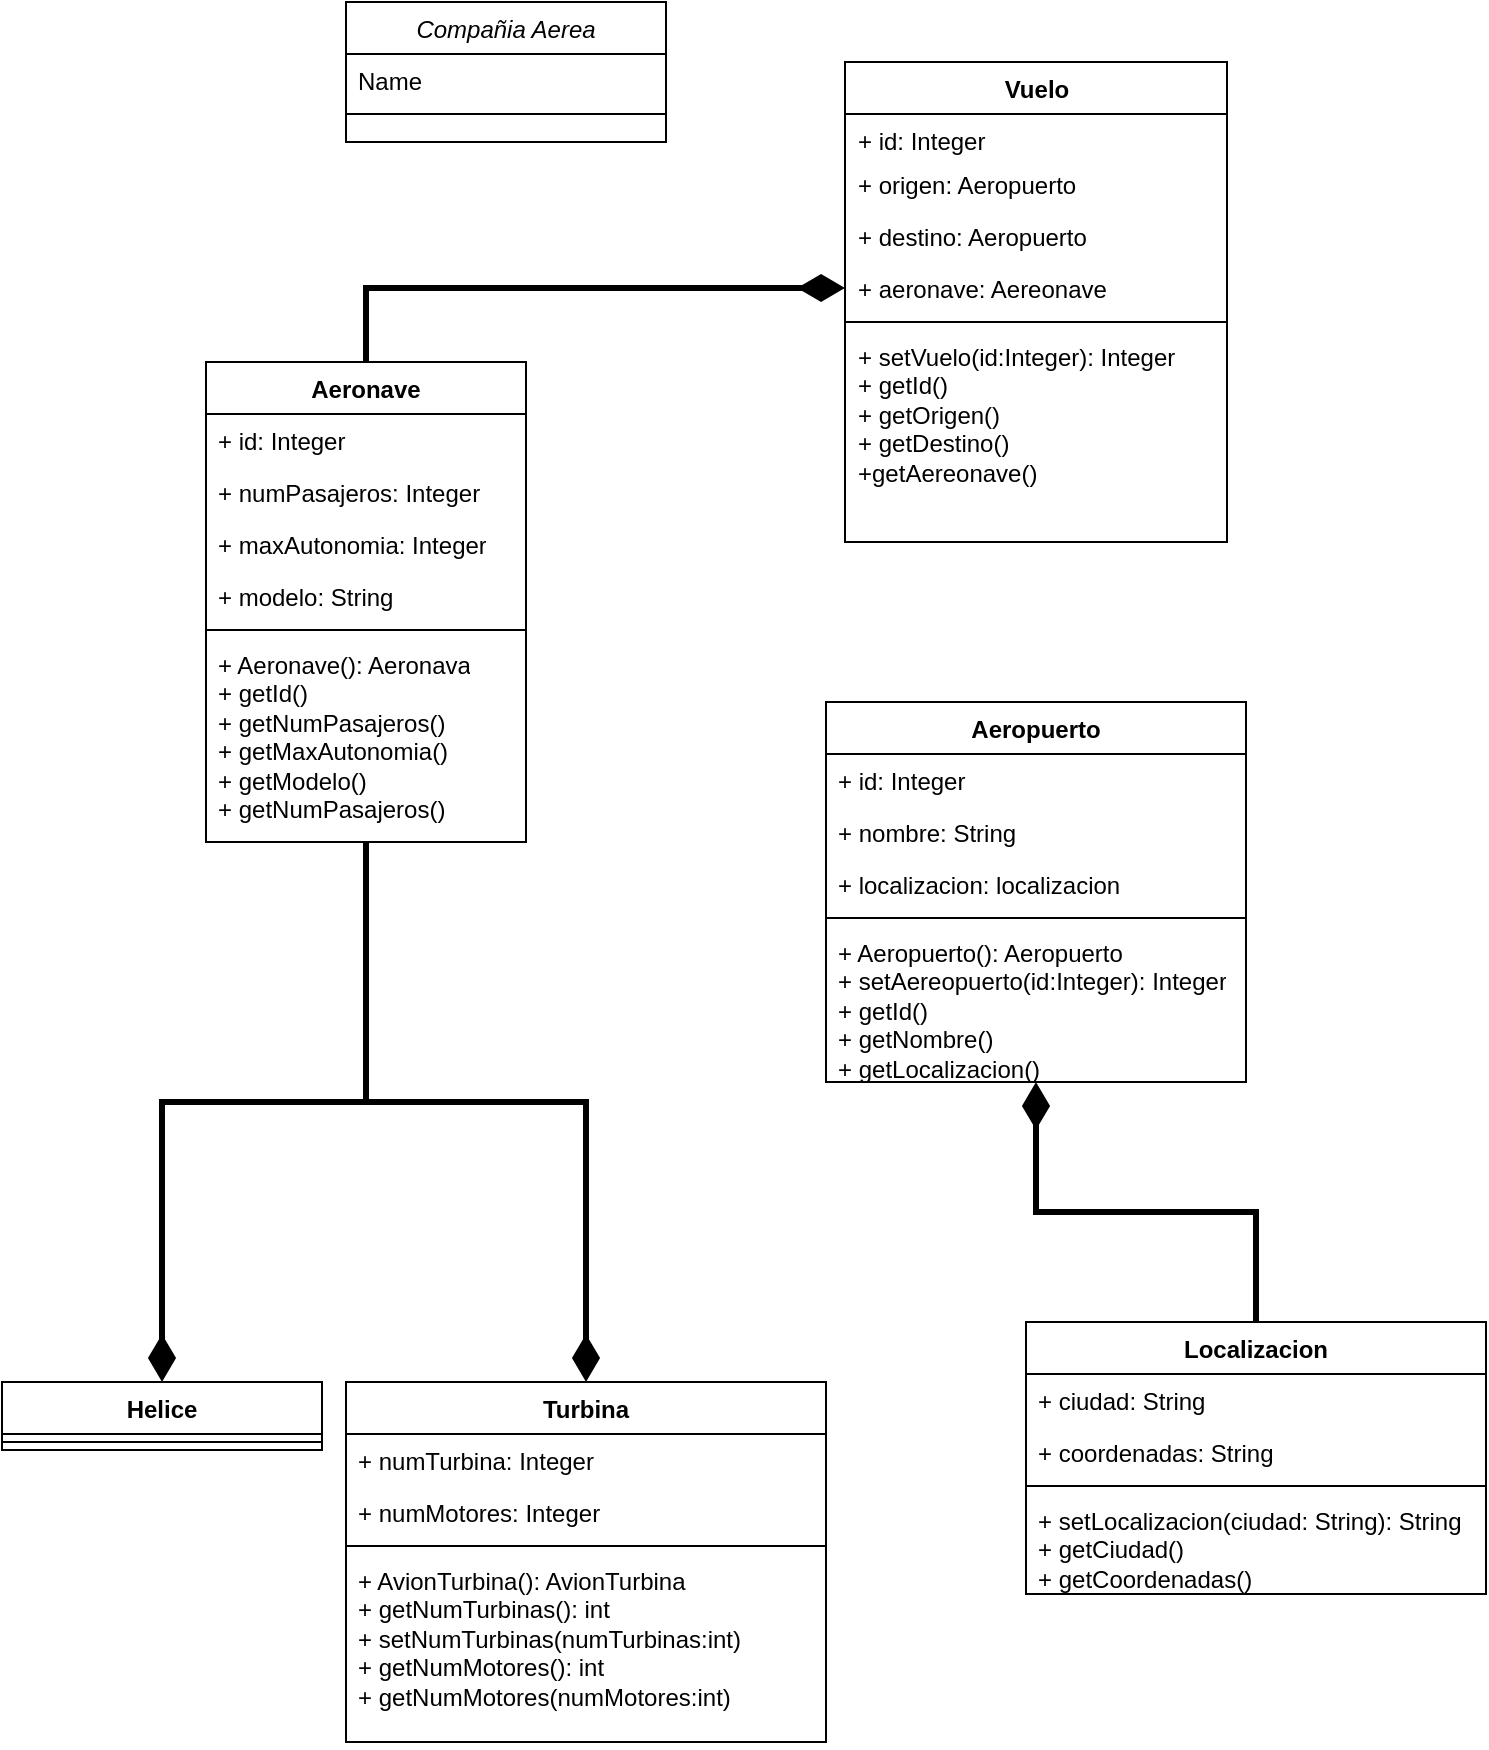 <mxfile version="22.1.16" type="device">
  <diagram id="C5RBs43oDa-KdzZeNtuy" name="Page-1">
    <mxGraphModel dx="901" dy="1034" grid="1" gridSize="10" guides="1" tooltips="1" connect="1" arrows="1" fold="1" page="1" pageScale="1" pageWidth="827" pageHeight="1169" math="0" shadow="0">
      <root>
        <mxCell id="WIyWlLk6GJQsqaUBKTNV-0" />
        <mxCell id="WIyWlLk6GJQsqaUBKTNV-1" parent="WIyWlLk6GJQsqaUBKTNV-0" />
        <mxCell id="zkfFHV4jXpPFQw0GAbJ--0" value="Compañia Aerea" style="swimlane;fontStyle=2;align=center;verticalAlign=top;childLayout=stackLayout;horizontal=1;startSize=26;horizontalStack=0;resizeParent=1;resizeLast=0;collapsible=1;marginBottom=0;rounded=0;shadow=0;strokeWidth=1;" parent="WIyWlLk6GJQsqaUBKTNV-1" vertex="1">
          <mxGeometry x="220" y="120" width="160" height="70" as="geometry">
            <mxRectangle x="230" y="140" width="160" height="26" as="alternateBounds" />
          </mxGeometry>
        </mxCell>
        <mxCell id="zkfFHV4jXpPFQw0GAbJ--1" value="Name" style="text;align=left;verticalAlign=top;spacingLeft=4;spacingRight=4;overflow=hidden;rotatable=0;points=[[0,0.5],[1,0.5]];portConstraint=eastwest;" parent="zkfFHV4jXpPFQw0GAbJ--0" vertex="1">
          <mxGeometry y="26" width="160" height="26" as="geometry" />
        </mxCell>
        <mxCell id="zkfFHV4jXpPFQw0GAbJ--4" value="" style="line;html=1;strokeWidth=1;align=left;verticalAlign=middle;spacingTop=-1;spacingLeft=3;spacingRight=3;rotatable=0;labelPosition=right;points=[];portConstraint=eastwest;" parent="zkfFHV4jXpPFQw0GAbJ--0" vertex="1">
          <mxGeometry y="52" width="160" height="8" as="geometry" />
        </mxCell>
        <mxCell id="yaROU_hYJ4JF0072PGkm-69" style="edgeStyle=orthogonalEdgeStyle;shape=connector;rounded=0;orthogonalLoop=1;jettySize=auto;html=1;entryX=0.5;entryY=0;entryDx=0;entryDy=0;labelBackgroundColor=default;strokeColor=default;strokeWidth=3;align=center;verticalAlign=middle;fontFamily=Helvetica;fontSize=11;fontColor=default;endArrow=diamondThin;endFill=1;endSize=15;" edge="1" parent="WIyWlLk6GJQsqaUBKTNV-1" source="yaROU_hYJ4JF0072PGkm-12" target="yaROU_hYJ4JF0072PGkm-39">
          <mxGeometry relative="1" as="geometry" />
        </mxCell>
        <mxCell id="yaROU_hYJ4JF0072PGkm-70" style="edgeStyle=orthogonalEdgeStyle;shape=connector;rounded=0;orthogonalLoop=1;jettySize=auto;html=1;entryX=0.5;entryY=0;entryDx=0;entryDy=0;labelBackgroundColor=default;strokeColor=default;strokeWidth=3;align=center;verticalAlign=middle;fontFamily=Helvetica;fontSize=11;fontColor=default;endArrow=diamondThin;endFill=1;endSize=15;" edge="1" parent="WIyWlLk6GJQsqaUBKTNV-1" source="yaROU_hYJ4JF0072PGkm-12" target="yaROU_hYJ4JF0072PGkm-43">
          <mxGeometry relative="1" as="geometry" />
        </mxCell>
        <mxCell id="yaROU_hYJ4JF0072PGkm-71" style="edgeStyle=orthogonalEdgeStyle;shape=connector;rounded=0;orthogonalLoop=1;jettySize=auto;html=1;entryX=0;entryY=0.5;entryDx=0;entryDy=0;labelBackgroundColor=default;strokeColor=default;strokeWidth=3;align=center;verticalAlign=middle;fontFamily=Helvetica;fontSize=11;fontColor=default;endArrow=diamondThin;endFill=1;endSize=15;" edge="1" parent="WIyWlLk6GJQsqaUBKTNV-1" source="yaROU_hYJ4JF0072PGkm-12" target="yaROU_hYJ4JF0072PGkm-24">
          <mxGeometry relative="1" as="geometry" />
        </mxCell>
        <mxCell id="yaROU_hYJ4JF0072PGkm-12" value="Aeronave" style="swimlane;fontStyle=1;align=center;verticalAlign=top;childLayout=stackLayout;horizontal=1;startSize=26;horizontalStack=0;resizeParent=1;resizeParentMax=0;resizeLast=0;collapsible=1;marginBottom=0;whiteSpace=wrap;html=1;" vertex="1" parent="WIyWlLk6GJQsqaUBKTNV-1">
          <mxGeometry x="150" y="300" width="160" height="240" as="geometry" />
        </mxCell>
        <mxCell id="yaROU_hYJ4JF0072PGkm-13" value="+ id: Integer&lt;span style=&quot;white-space: pre;&quot;&gt;&#x9;&lt;/span&gt;" style="text;strokeColor=none;fillColor=none;align=left;verticalAlign=top;spacingLeft=4;spacingRight=4;overflow=hidden;rotatable=0;points=[[0,0.5],[1,0.5]];portConstraint=eastwest;whiteSpace=wrap;html=1;" vertex="1" parent="yaROU_hYJ4JF0072PGkm-12">
          <mxGeometry y="26" width="160" height="26" as="geometry" />
        </mxCell>
        <mxCell id="yaROU_hYJ4JF0072PGkm-32" value="+ numPasajeros: Integer" style="text;strokeColor=none;fillColor=none;align=left;verticalAlign=top;spacingLeft=4;spacingRight=4;overflow=hidden;rotatable=0;points=[[0,0.5],[1,0.5]];portConstraint=eastwest;whiteSpace=wrap;html=1;" vertex="1" parent="yaROU_hYJ4JF0072PGkm-12">
          <mxGeometry y="52" width="160" height="26" as="geometry" />
        </mxCell>
        <mxCell id="yaROU_hYJ4JF0072PGkm-34" value="+ maxAutonomia: Integer" style="text;strokeColor=none;fillColor=none;align=left;verticalAlign=top;spacingLeft=4;spacingRight=4;overflow=hidden;rotatable=0;points=[[0,0.5],[1,0.5]];portConstraint=eastwest;whiteSpace=wrap;html=1;" vertex="1" parent="yaROU_hYJ4JF0072PGkm-12">
          <mxGeometry y="78" width="160" height="26" as="geometry" />
        </mxCell>
        <mxCell id="yaROU_hYJ4JF0072PGkm-33" value="+ modelo: String" style="text;strokeColor=none;fillColor=none;align=left;verticalAlign=top;spacingLeft=4;spacingRight=4;overflow=hidden;rotatable=0;points=[[0,0.5],[1,0.5]];portConstraint=eastwest;whiteSpace=wrap;html=1;" vertex="1" parent="yaROU_hYJ4JF0072PGkm-12">
          <mxGeometry y="104" width="160" height="26" as="geometry" />
        </mxCell>
        <mxCell id="yaROU_hYJ4JF0072PGkm-14" value="" style="line;strokeWidth=1;fillColor=none;align=left;verticalAlign=middle;spacingTop=-1;spacingLeft=3;spacingRight=3;rotatable=0;labelPosition=right;points=[];portConstraint=eastwest;strokeColor=inherit;" vertex="1" parent="yaROU_hYJ4JF0072PGkm-12">
          <mxGeometry y="130" width="160" height="8" as="geometry" />
        </mxCell>
        <mxCell id="yaROU_hYJ4JF0072PGkm-15" value="+ Aeronave(): Aeronava&lt;br&gt;+ getId()&lt;br&gt;+ getNumPasajeros()&lt;br&gt;+ getMaxAutonomia()&lt;br&gt;+ getModelo()&lt;br&gt;+ getNumPasajeros()" style="text;strokeColor=none;fillColor=none;align=left;verticalAlign=top;spacingLeft=4;spacingRight=4;overflow=hidden;rotatable=0;points=[[0,0.5],[1,0.5]];portConstraint=eastwest;whiteSpace=wrap;html=1;" vertex="1" parent="yaROU_hYJ4JF0072PGkm-12">
          <mxGeometry y="138" width="160" height="102" as="geometry" />
        </mxCell>
        <mxCell id="yaROU_hYJ4JF0072PGkm-17" value="Aeropuerto" style="swimlane;fontStyle=1;align=center;verticalAlign=top;childLayout=stackLayout;horizontal=1;startSize=26;horizontalStack=0;resizeParent=1;resizeParentMax=0;resizeLast=0;collapsible=1;marginBottom=0;whiteSpace=wrap;html=1;" vertex="1" parent="WIyWlLk6GJQsqaUBKTNV-1">
          <mxGeometry x="460" y="470" width="210" height="190" as="geometry" />
        </mxCell>
        <mxCell id="yaROU_hYJ4JF0072PGkm-18" value="+ id: Integer" style="text;strokeColor=none;fillColor=none;align=left;verticalAlign=top;spacingLeft=4;spacingRight=4;overflow=hidden;rotatable=0;points=[[0,0.5],[1,0.5]];portConstraint=eastwest;whiteSpace=wrap;html=1;" vertex="1" parent="yaROU_hYJ4JF0072PGkm-17">
          <mxGeometry y="26" width="210" height="26" as="geometry" />
        </mxCell>
        <mxCell id="yaROU_hYJ4JF0072PGkm-19" value="+ nombre: String" style="text;strokeColor=none;fillColor=none;align=left;verticalAlign=top;spacingLeft=4;spacingRight=4;overflow=hidden;rotatable=0;points=[[0,0.5],[1,0.5]];portConstraint=eastwest;whiteSpace=wrap;html=1;" vertex="1" parent="yaROU_hYJ4JF0072PGkm-17">
          <mxGeometry y="52" width="210" height="26" as="geometry" />
        </mxCell>
        <mxCell id="yaROU_hYJ4JF0072PGkm-49" value="+ localizacion: localizacion" style="text;strokeColor=none;fillColor=none;align=left;verticalAlign=top;spacingLeft=4;spacingRight=4;overflow=hidden;rotatable=0;points=[[0,0.5],[1,0.5]];portConstraint=eastwest;whiteSpace=wrap;html=1;" vertex="1" parent="yaROU_hYJ4JF0072PGkm-17">
          <mxGeometry y="78" width="210" height="26" as="geometry" />
        </mxCell>
        <mxCell id="yaROU_hYJ4JF0072PGkm-20" value="" style="line;strokeWidth=1;fillColor=none;align=left;verticalAlign=middle;spacingTop=-1;spacingLeft=3;spacingRight=3;rotatable=0;labelPosition=right;points=[];portConstraint=eastwest;strokeColor=inherit;" vertex="1" parent="yaROU_hYJ4JF0072PGkm-17">
          <mxGeometry y="104" width="210" height="8" as="geometry" />
        </mxCell>
        <mxCell id="yaROU_hYJ4JF0072PGkm-21" value="+ Aeropuerto(): Aeropuerto&lt;br&gt;+ setAereopuerto(id:Integer): Integer&lt;br&gt;+ getId()&lt;br&gt;+ getNombre()&lt;br&gt;+ getLocalizacion()" style="text;strokeColor=none;fillColor=none;align=left;verticalAlign=top;spacingLeft=4;spacingRight=4;overflow=hidden;rotatable=0;points=[[0,0.5],[1,0.5]];portConstraint=eastwest;whiteSpace=wrap;html=1;" vertex="1" parent="yaROU_hYJ4JF0072PGkm-17">
          <mxGeometry y="112" width="210" height="78" as="geometry" />
        </mxCell>
        <mxCell id="yaROU_hYJ4JF0072PGkm-22" value="Vuelo" style="swimlane;fontStyle=1;align=center;verticalAlign=top;childLayout=stackLayout;horizontal=1;startSize=26;horizontalStack=0;resizeParent=1;resizeParentMax=0;resizeLast=0;collapsible=1;marginBottom=0;whiteSpace=wrap;html=1;" vertex="1" parent="WIyWlLk6GJQsqaUBKTNV-1">
          <mxGeometry x="469.5" y="150" width="191" height="240" as="geometry" />
        </mxCell>
        <mxCell id="yaROU_hYJ4JF0072PGkm-23" value="+ id: Integer&lt;span style=&quot;white-space: pre;&quot;&gt;&#x9;&lt;/span&gt;" style="text;strokeColor=none;fillColor=none;align=left;verticalAlign=top;spacingLeft=4;spacingRight=4;overflow=hidden;rotatable=0;points=[[0,0.5],[1,0.5]];portConstraint=eastwest;whiteSpace=wrap;html=1;" vertex="1" parent="yaROU_hYJ4JF0072PGkm-22">
          <mxGeometry y="26" width="191" height="22" as="geometry" />
        </mxCell>
        <mxCell id="yaROU_hYJ4JF0072PGkm-59" value="+ origen: Aeropuerto" style="text;strokeColor=none;fillColor=none;align=left;verticalAlign=top;spacingLeft=4;spacingRight=4;overflow=hidden;rotatable=0;points=[[0,0.5],[1,0.5]];portConstraint=eastwest;whiteSpace=wrap;html=1;" vertex="1" parent="yaROU_hYJ4JF0072PGkm-22">
          <mxGeometry y="48" width="191" height="26" as="geometry" />
        </mxCell>
        <mxCell id="yaROU_hYJ4JF0072PGkm-60" value="+ destino: Aeropuerto" style="text;strokeColor=none;fillColor=none;align=left;verticalAlign=top;spacingLeft=4;spacingRight=4;overflow=hidden;rotatable=0;points=[[0,0.5],[1,0.5]];portConstraint=eastwest;whiteSpace=wrap;html=1;" vertex="1" parent="yaROU_hYJ4JF0072PGkm-22">
          <mxGeometry y="74" width="191" height="26" as="geometry" />
        </mxCell>
        <mxCell id="yaROU_hYJ4JF0072PGkm-24" value="+ aeronave: Aereonave" style="text;strokeColor=none;fillColor=none;align=left;verticalAlign=top;spacingLeft=4;spacingRight=4;overflow=hidden;rotatable=0;points=[[0,0.5],[1,0.5]];portConstraint=eastwest;whiteSpace=wrap;html=1;" vertex="1" parent="yaROU_hYJ4JF0072PGkm-22">
          <mxGeometry y="100" width="191" height="26" as="geometry" />
        </mxCell>
        <mxCell id="yaROU_hYJ4JF0072PGkm-25" value="" style="line;strokeWidth=1;fillColor=none;align=left;verticalAlign=middle;spacingTop=-1;spacingLeft=3;spacingRight=3;rotatable=0;labelPosition=right;points=[];portConstraint=eastwest;strokeColor=inherit;" vertex="1" parent="yaROU_hYJ4JF0072PGkm-22">
          <mxGeometry y="126" width="191" height="8" as="geometry" />
        </mxCell>
        <mxCell id="yaROU_hYJ4JF0072PGkm-26" value="+ setVuelo(id:Integer): Integer&lt;br&gt;+ getId()&lt;br&gt;+ getOrigen()&amp;nbsp;&lt;br&gt;+ getDestino()&lt;br&gt;+getAereonave()" style="text;strokeColor=none;fillColor=none;align=left;verticalAlign=top;spacingLeft=4;spacingRight=4;overflow=hidden;rotatable=0;points=[[0,0.5],[1,0.5]];portConstraint=eastwest;whiteSpace=wrap;html=1;" vertex="1" parent="yaROU_hYJ4JF0072PGkm-22">
          <mxGeometry y="134" width="191" height="106" as="geometry" />
        </mxCell>
        <mxCell id="yaROU_hYJ4JF0072PGkm-27" value="Localizacion" style="swimlane;fontStyle=1;align=center;verticalAlign=top;childLayout=stackLayout;horizontal=1;startSize=26;horizontalStack=0;resizeParent=1;resizeParentMax=0;resizeLast=0;collapsible=1;marginBottom=0;whiteSpace=wrap;html=1;" vertex="1" parent="WIyWlLk6GJQsqaUBKTNV-1">
          <mxGeometry x="560" y="780" width="230" height="136" as="geometry" />
        </mxCell>
        <mxCell id="yaROU_hYJ4JF0072PGkm-28" value="+ ciudad: String" style="text;strokeColor=none;fillColor=none;align=left;verticalAlign=top;spacingLeft=4;spacingRight=4;overflow=hidden;rotatable=0;points=[[0,0.5],[1,0.5]];portConstraint=eastwest;whiteSpace=wrap;html=1;" vertex="1" parent="yaROU_hYJ4JF0072PGkm-27">
          <mxGeometry y="26" width="230" height="26" as="geometry" />
        </mxCell>
        <mxCell id="yaROU_hYJ4JF0072PGkm-29" value="+ coordenadas: String" style="text;strokeColor=none;fillColor=none;align=left;verticalAlign=top;spacingLeft=4;spacingRight=4;overflow=hidden;rotatable=0;points=[[0,0.5],[1,0.5]];portConstraint=eastwest;whiteSpace=wrap;html=1;" vertex="1" parent="yaROU_hYJ4JF0072PGkm-27">
          <mxGeometry y="52" width="230" height="26" as="geometry" />
        </mxCell>
        <mxCell id="yaROU_hYJ4JF0072PGkm-30" value="" style="line;strokeWidth=1;fillColor=none;align=left;verticalAlign=middle;spacingTop=-1;spacingLeft=3;spacingRight=3;rotatable=0;labelPosition=right;points=[];portConstraint=eastwest;strokeColor=inherit;" vertex="1" parent="yaROU_hYJ4JF0072PGkm-27">
          <mxGeometry y="78" width="230" height="8" as="geometry" />
        </mxCell>
        <mxCell id="yaROU_hYJ4JF0072PGkm-31" value="+ setLocalizacion(ciudad: String): String&lt;br&gt;+ getCiudad()&lt;br&gt;+ getCoordenadas()" style="text;strokeColor=none;fillColor=none;align=left;verticalAlign=top;spacingLeft=4;spacingRight=4;overflow=hidden;rotatable=0;points=[[0,0.5],[1,0.5]];portConstraint=eastwest;whiteSpace=wrap;html=1;" vertex="1" parent="yaROU_hYJ4JF0072PGkm-27">
          <mxGeometry y="86" width="230" height="50" as="geometry" />
        </mxCell>
        <mxCell id="yaROU_hYJ4JF0072PGkm-39" value="Helice" style="swimlane;fontStyle=1;align=center;verticalAlign=top;childLayout=stackLayout;horizontal=1;startSize=26;horizontalStack=0;resizeParent=1;resizeParentMax=0;resizeLast=0;collapsible=1;marginBottom=0;whiteSpace=wrap;html=1;" vertex="1" parent="WIyWlLk6GJQsqaUBKTNV-1">
          <mxGeometry x="48" y="810" width="160" height="34" as="geometry" />
        </mxCell>
        <mxCell id="yaROU_hYJ4JF0072PGkm-41" value="" style="line;strokeWidth=1;fillColor=none;align=left;verticalAlign=middle;spacingTop=-1;spacingLeft=3;spacingRight=3;rotatable=0;labelPosition=right;points=[];portConstraint=eastwest;strokeColor=inherit;" vertex="1" parent="yaROU_hYJ4JF0072PGkm-39">
          <mxGeometry y="26" width="160" height="8" as="geometry" />
        </mxCell>
        <mxCell id="yaROU_hYJ4JF0072PGkm-43" value="Turbina" style="swimlane;fontStyle=1;align=center;verticalAlign=top;childLayout=stackLayout;horizontal=1;startSize=26;horizontalStack=0;resizeParent=1;resizeParentMax=0;resizeLast=0;collapsible=1;marginBottom=0;whiteSpace=wrap;html=1;" vertex="1" parent="WIyWlLk6GJQsqaUBKTNV-1">
          <mxGeometry x="220" y="810" width="240" height="180" as="geometry" />
        </mxCell>
        <mxCell id="yaROU_hYJ4JF0072PGkm-44" value="+ numTurbina: Integer" style="text;strokeColor=none;fillColor=none;align=left;verticalAlign=top;spacingLeft=4;spacingRight=4;overflow=hidden;rotatable=0;points=[[0,0.5],[1,0.5]];portConstraint=eastwest;whiteSpace=wrap;html=1;" vertex="1" parent="yaROU_hYJ4JF0072PGkm-43">
          <mxGeometry y="26" width="240" height="26" as="geometry" />
        </mxCell>
        <mxCell id="yaROU_hYJ4JF0072PGkm-47" value="+ numMotores: Integer" style="text;strokeColor=none;fillColor=none;align=left;verticalAlign=top;spacingLeft=4;spacingRight=4;overflow=hidden;rotatable=0;points=[[0,0.5],[1,0.5]];portConstraint=eastwest;whiteSpace=wrap;html=1;" vertex="1" parent="yaROU_hYJ4JF0072PGkm-43">
          <mxGeometry y="52" width="240" height="26" as="geometry" />
        </mxCell>
        <mxCell id="yaROU_hYJ4JF0072PGkm-45" value="" style="line;strokeWidth=1;fillColor=none;align=left;verticalAlign=middle;spacingTop=-1;spacingLeft=3;spacingRight=3;rotatable=0;labelPosition=right;points=[];portConstraint=eastwest;strokeColor=inherit;" vertex="1" parent="yaROU_hYJ4JF0072PGkm-43">
          <mxGeometry y="78" width="240" height="8" as="geometry" />
        </mxCell>
        <mxCell id="yaROU_hYJ4JF0072PGkm-46" value="+ AvionTurbina(): AvionTurbina&lt;br&gt;+ getNumTurbinas(): int&lt;br&gt;+ setNumTurbinas(numTurbinas:int)&lt;br&gt;+ getNumMotores(): int&lt;br&gt;+ getNumMotores(numMotores:int)" style="text;strokeColor=none;fillColor=none;align=left;verticalAlign=top;spacingLeft=4;spacingRight=4;overflow=hidden;rotatable=0;points=[[0,0.5],[1,0.5]];portConstraint=eastwest;whiteSpace=wrap;html=1;" vertex="1" parent="yaROU_hYJ4JF0072PGkm-43">
          <mxGeometry y="86" width="240" height="94" as="geometry" />
        </mxCell>
        <mxCell id="yaROU_hYJ4JF0072PGkm-74" style="edgeStyle=orthogonalEdgeStyle;shape=connector;rounded=0;orthogonalLoop=1;jettySize=auto;html=1;entryX=0.5;entryY=1;entryDx=0;entryDy=0;entryPerimeter=0;labelBackgroundColor=default;strokeColor=default;strokeWidth=3;align=center;verticalAlign=middle;fontFamily=Helvetica;fontSize=11;fontColor=default;endArrow=diamondThin;endFill=1;endSize=15;" edge="1" parent="WIyWlLk6GJQsqaUBKTNV-1" source="yaROU_hYJ4JF0072PGkm-27" target="yaROU_hYJ4JF0072PGkm-21">
          <mxGeometry relative="1" as="geometry" />
        </mxCell>
      </root>
    </mxGraphModel>
  </diagram>
</mxfile>
